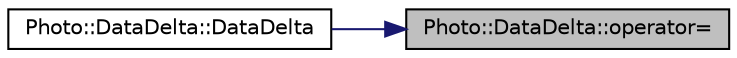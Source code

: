 digraph "Photo::DataDelta::operator="
{
 // LATEX_PDF_SIZE
  edge [fontname="Helvetica",fontsize="10",labelfontname="Helvetica",labelfontsize="10"];
  node [fontname="Helvetica",fontsize="10",shape=record];
  rankdir="RL";
  Node1 [label="Photo::DataDelta::operator=",height=0.2,width=0.4,color="black", fillcolor="grey75", style="filled", fontcolor="black",tooltip=" "];
  Node1 -> Node2 [dir="back",color="midnightblue",fontsize="10",style="solid",fontname="Helvetica"];
  Node2 [label="Photo::DataDelta::DataDelta",height=0.2,width=0.4,color="black", fillcolor="white", style="filled",URL="$class_photo_1_1_data_delta.html#ae1f4bd8e855577462d3127b04b785277",tooltip=" "];
}
